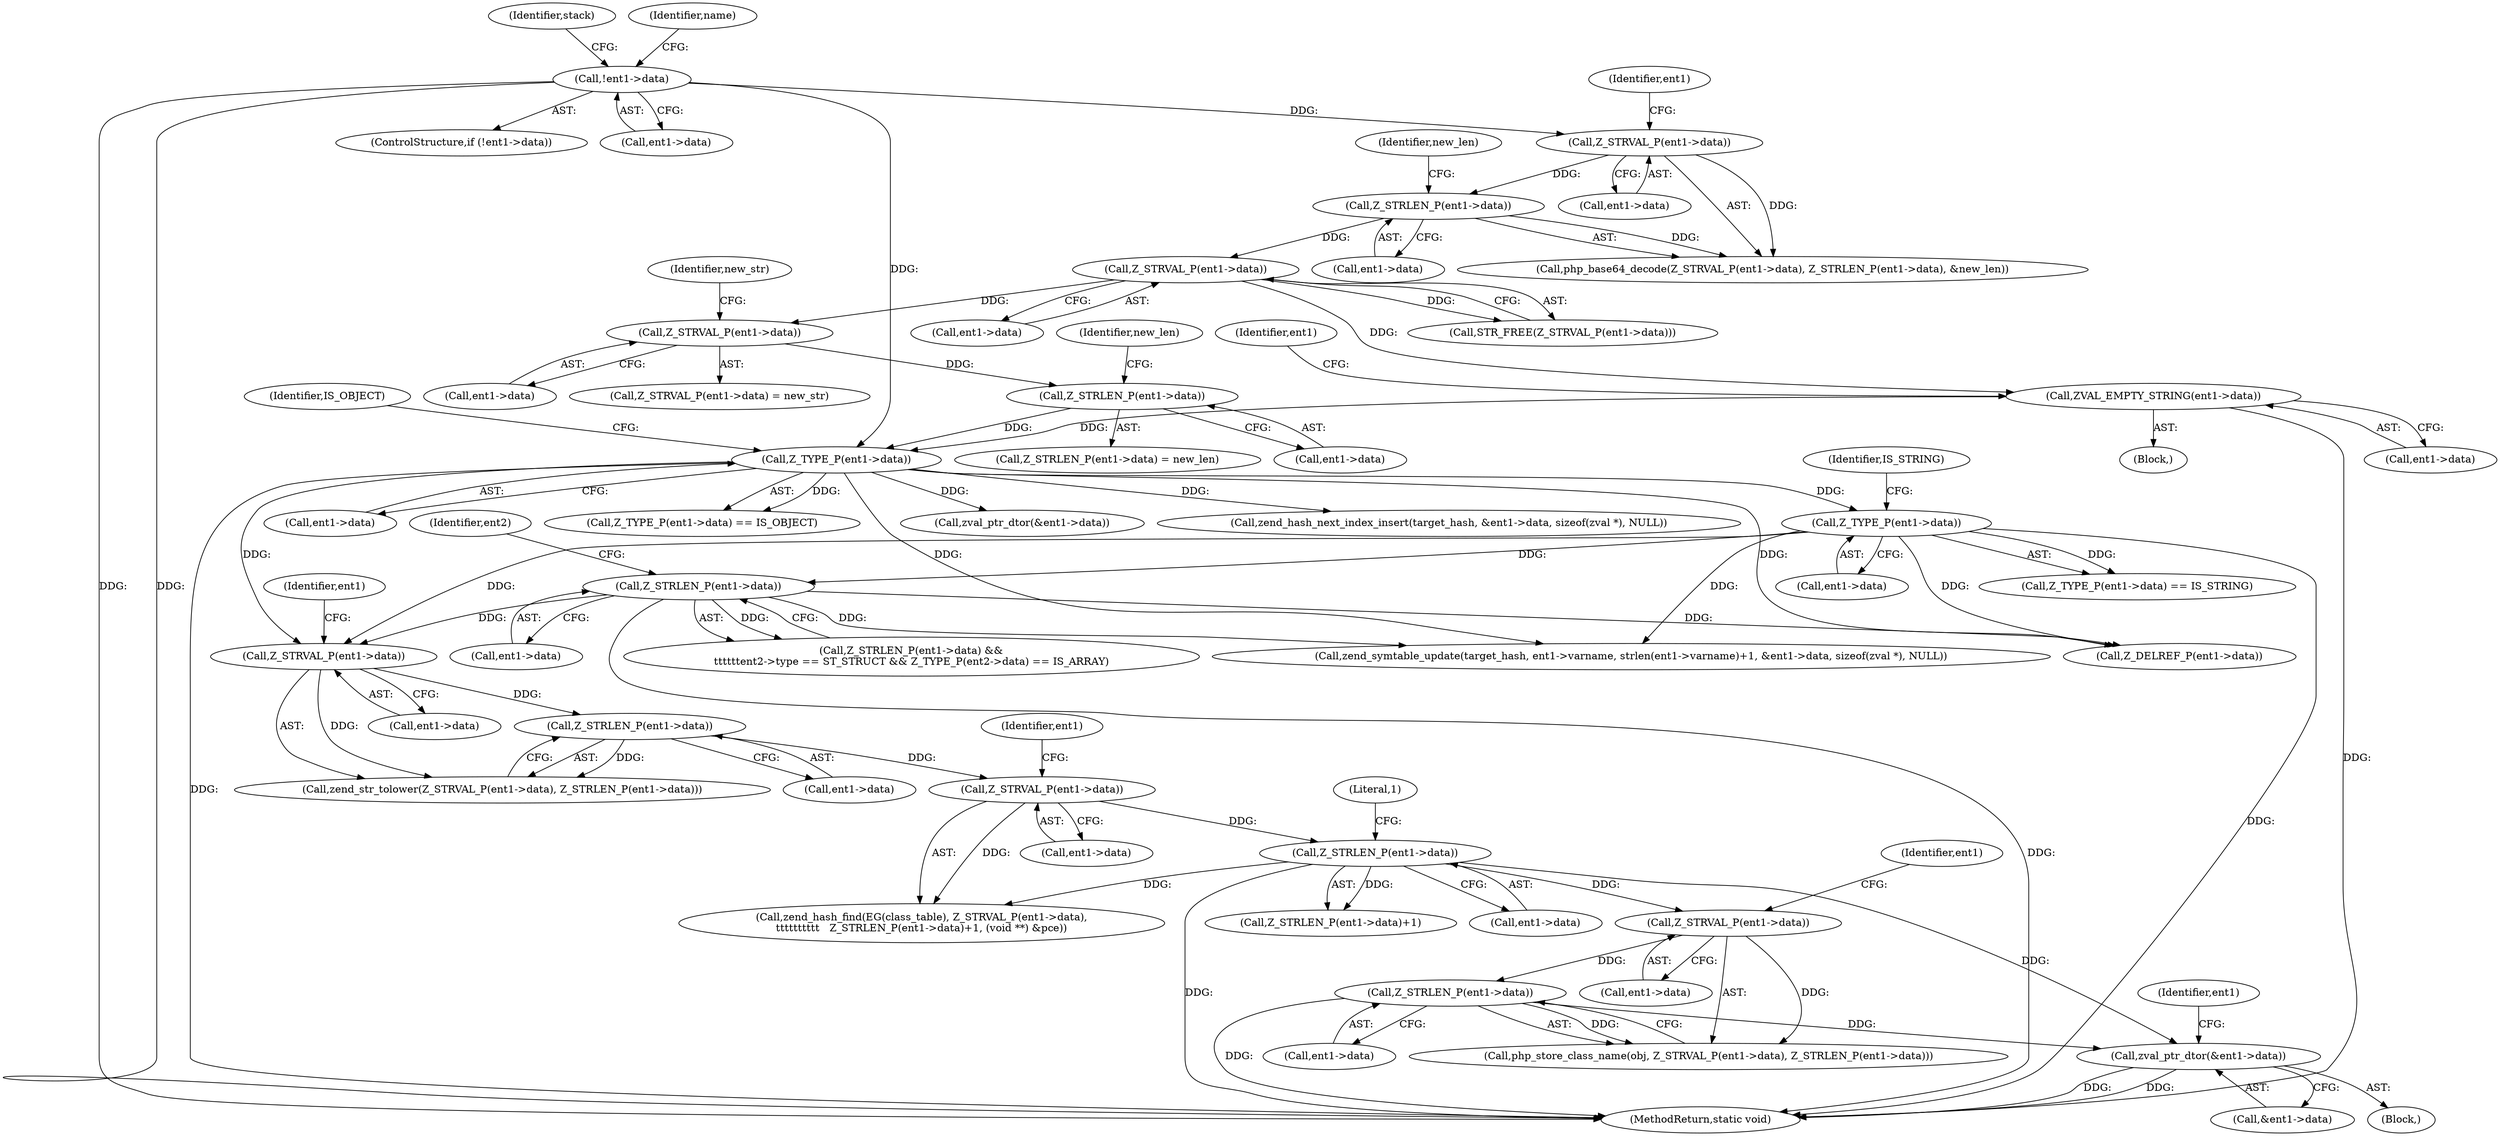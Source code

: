 digraph "0_php-src_a14fdb9746262549bbbb96abb87338bacd147e1b?w=1_0@pointer" {
"1000452" [label="(Call,zval_ptr_dtor(&ent1->data))"];
"1000405" [label="(Call,Z_STRLEN_P(ent1->data))"];
"1000400" [label="(Call,Z_STRVAL_P(ent1->data))"];
"1000391" [label="(Call,Z_STRLEN_P(ent1->data))"];
"1000387" [label="(Call,Z_STRVAL_P(ent1->data))"];
"1000264" [label="(Call,Z_TYPE_P(ent1->data))"];
"1000258" [label="(Call,ZVAL_EMPTY_STRING(ent1->data))"];
"1000237" [label="(Call,Z_STRVAL_P(ent1->data))"];
"1000230" [label="(Call,Z_STRLEN_P(ent1->data))"];
"1000226" [label="(Call,Z_STRVAL_P(ent1->data))"];
"1000186" [label="(Call,!ent1->data)"];
"1000251" [label="(Call,Z_STRLEN_P(ent1->data))"];
"1000245" [label="(Call,Z_STRVAL_P(ent1->data))"];
"1000365" [label="(Call,Z_STRLEN_P(ent1->data))"];
"1000359" [label="(Call,Z_TYPE_P(ent1->data))"];
"1000438" [label="(Call,Z_STRLEN_P(ent1->data))"];
"1000434" [label="(Call,Z_STRVAL_P(ent1->data))"];
"1000439" [label="(Call,ent1->data)"];
"1000387" [label="(Call,Z_STRVAL_P(ent1->data))"];
"1000388" [label="(Call,ent1->data)"];
"1000250" [label="(Call,Z_STRLEN_P(ent1->data) = new_len)"];
"1000315" [label="(Call,zval_ptr_dtor(&ent1->data))"];
"1000258" [label="(Call,ZVAL_EMPTY_STRING(ent1->data))"];
"1000246" [label="(Call,ent1->data)"];
"1000401" [label="(Call,ent1->data)"];
"1000186" [label="(Call,!ent1->data)"];
"1000257" [label="(Block,)"];
"1000232" [label="(Identifier,ent1)"];
"1000522" [label="(Call,zend_hash_next_index_insert(target_hash, &ent1->data, sizeof(zval *), NULL))"];
"1000366" [label="(Call,ent1->data)"];
"1000252" [label="(Call,ent1->data)"];
"1000194" [label="(Identifier,stack)"];
"1000386" [label="(Call,zend_str_tolower(Z_STRVAL_P(ent1->data), Z_STRLEN_P(ent1->data)))"];
"1000478" [label="(Call,Z_DELREF_P(ent1->data))"];
"1000215" [label="(Identifier,name)"];
"1000249" [label="(Identifier,new_str)"];
"1000381" [label="(Block,)"];
"1000372" [label="(Identifier,ent2)"];
"1000360" [label="(Call,ent1->data)"];
"1000498" [label="(Call,zend_symtable_update(target_hash, ent1->varname, strlen(ent1->varname)+1, &ent1->data, sizeof(zval *), NULL))"];
"1000225" [label="(Call,php_base64_decode(Z_STRVAL_P(ent1->data), Z_STRLEN_P(ent1->data), &new_len))"];
"1000518" [label="(Identifier,ent1)"];
"1000453" [label="(Call,&ent1->data)"];
"1000251" [label="(Call,Z_STRLEN_P(ent1->data))"];
"1000432" [label="(Call,php_store_class_name(obj, Z_STRVAL_P(ent1->data), Z_STRLEN_P(ent1->data)))"];
"1000359" [label="(Call,Z_TYPE_P(ent1->data))"];
"1000406" [label="(Call,ent1->data)"];
"1000391" [label="(Call,Z_STRLEN_P(ent1->data))"];
"1000264" [label="(Call,Z_TYPE_P(ent1->data))"];
"1000404" [label="(Call,Z_STRLEN_P(ent1->data)+1)"];
"1000409" [label="(Literal,1)"];
"1000452" [label="(Call,zval_ptr_dtor(&ent1->data))"];
"1000393" [label="(Identifier,ent1)"];
"1000237" [label="(Call,Z_STRVAL_P(ent1->data))"];
"1000230" [label="(Call,Z_STRLEN_P(ent1->data))"];
"1000245" [label="(Call,Z_STRVAL_P(ent1->data))"];
"1000266" [label="(Identifier,ent1)"];
"1000187" [label="(Call,ent1->data)"];
"1000265" [label="(Call,ent1->data)"];
"1000255" [label="(Identifier,new_len)"];
"1000235" [label="(Identifier,new_len)"];
"1000580" [label="(MethodReturn,static void)"];
"1000397" [label="(Call,zend_hash_find(EG(class_table), Z_STRVAL_P(ent1->data),\n\t\t\t\t\t\t\t\t\t\t   Z_STRLEN_P(ent1->data)+1, (void **) &pce))"];
"1000407" [label="(Identifier,ent1)"];
"1000400" [label="(Call,Z_STRVAL_P(ent1->data))"];
"1000244" [label="(Call,Z_STRVAL_P(ent1->data) = new_str)"];
"1000238" [label="(Call,ent1->data)"];
"1000434" [label="(Call,Z_STRVAL_P(ent1->data))"];
"1000268" [label="(Identifier,IS_OBJECT)"];
"1000365" [label="(Call,Z_STRLEN_P(ent1->data))"];
"1000263" [label="(Call,Z_TYPE_P(ent1->data) == IS_OBJECT)"];
"1000438" [label="(Call,Z_STRLEN_P(ent1->data))"];
"1000226" [label="(Call,Z_STRVAL_P(ent1->data))"];
"1000358" [label="(Call,Z_TYPE_P(ent1->data) == IS_STRING)"];
"1000231" [label="(Call,ent1->data)"];
"1000440" [label="(Identifier,ent1)"];
"1000259" [label="(Call,ent1->data)"];
"1000185" [label="(ControlStructure,if (!ent1->data))"];
"1000405" [label="(Call,Z_STRLEN_P(ent1->data))"];
"1000363" [label="(Identifier,IS_STRING)"];
"1000236" [label="(Call,STR_FREE(Z_STRVAL_P(ent1->data)))"];
"1000435" [label="(Call,ent1->data)"];
"1000392" [label="(Call,ent1->data)"];
"1000227" [label="(Call,ent1->data)"];
"1000364" [label="(Call,Z_STRLEN_P(ent1->data) &&\n\t\t\t\t\t\tent2->type == ST_STRUCT && Z_TYPE_P(ent2->data) == IS_ARRAY)"];
"1000452" -> "1000381"  [label="AST: "];
"1000452" -> "1000453"  [label="CFG: "];
"1000453" -> "1000452"  [label="AST: "];
"1000518" -> "1000452"  [label="CFG: "];
"1000452" -> "1000580"  [label="DDG: "];
"1000452" -> "1000580"  [label="DDG: "];
"1000405" -> "1000452"  [label="DDG: "];
"1000438" -> "1000452"  [label="DDG: "];
"1000405" -> "1000404"  [label="AST: "];
"1000405" -> "1000406"  [label="CFG: "];
"1000406" -> "1000405"  [label="AST: "];
"1000409" -> "1000405"  [label="CFG: "];
"1000405" -> "1000580"  [label="DDG: "];
"1000405" -> "1000397"  [label="DDG: "];
"1000405" -> "1000404"  [label="DDG: "];
"1000400" -> "1000405"  [label="DDG: "];
"1000405" -> "1000434"  [label="DDG: "];
"1000400" -> "1000397"  [label="AST: "];
"1000400" -> "1000401"  [label="CFG: "];
"1000401" -> "1000400"  [label="AST: "];
"1000407" -> "1000400"  [label="CFG: "];
"1000400" -> "1000397"  [label="DDG: "];
"1000391" -> "1000400"  [label="DDG: "];
"1000391" -> "1000386"  [label="AST: "];
"1000391" -> "1000392"  [label="CFG: "];
"1000392" -> "1000391"  [label="AST: "];
"1000386" -> "1000391"  [label="CFG: "];
"1000391" -> "1000386"  [label="DDG: "];
"1000387" -> "1000391"  [label="DDG: "];
"1000387" -> "1000386"  [label="AST: "];
"1000387" -> "1000388"  [label="CFG: "];
"1000388" -> "1000387"  [label="AST: "];
"1000393" -> "1000387"  [label="CFG: "];
"1000387" -> "1000386"  [label="DDG: "];
"1000264" -> "1000387"  [label="DDG: "];
"1000365" -> "1000387"  [label="DDG: "];
"1000359" -> "1000387"  [label="DDG: "];
"1000264" -> "1000263"  [label="AST: "];
"1000264" -> "1000265"  [label="CFG: "];
"1000265" -> "1000264"  [label="AST: "];
"1000268" -> "1000264"  [label="CFG: "];
"1000264" -> "1000580"  [label="DDG: "];
"1000264" -> "1000263"  [label="DDG: "];
"1000258" -> "1000264"  [label="DDG: "];
"1000186" -> "1000264"  [label="DDG: "];
"1000251" -> "1000264"  [label="DDG: "];
"1000264" -> "1000315"  [label="DDG: "];
"1000264" -> "1000359"  [label="DDG: "];
"1000264" -> "1000478"  [label="DDG: "];
"1000264" -> "1000498"  [label="DDG: "];
"1000264" -> "1000522"  [label="DDG: "];
"1000258" -> "1000257"  [label="AST: "];
"1000258" -> "1000259"  [label="CFG: "];
"1000259" -> "1000258"  [label="AST: "];
"1000266" -> "1000258"  [label="CFG: "];
"1000258" -> "1000580"  [label="DDG: "];
"1000237" -> "1000258"  [label="DDG: "];
"1000237" -> "1000236"  [label="AST: "];
"1000237" -> "1000238"  [label="CFG: "];
"1000238" -> "1000237"  [label="AST: "];
"1000236" -> "1000237"  [label="CFG: "];
"1000237" -> "1000236"  [label="DDG: "];
"1000230" -> "1000237"  [label="DDG: "];
"1000237" -> "1000245"  [label="DDG: "];
"1000230" -> "1000225"  [label="AST: "];
"1000230" -> "1000231"  [label="CFG: "];
"1000231" -> "1000230"  [label="AST: "];
"1000235" -> "1000230"  [label="CFG: "];
"1000230" -> "1000225"  [label="DDG: "];
"1000226" -> "1000230"  [label="DDG: "];
"1000226" -> "1000225"  [label="AST: "];
"1000226" -> "1000227"  [label="CFG: "];
"1000227" -> "1000226"  [label="AST: "];
"1000232" -> "1000226"  [label="CFG: "];
"1000226" -> "1000225"  [label="DDG: "];
"1000186" -> "1000226"  [label="DDG: "];
"1000186" -> "1000185"  [label="AST: "];
"1000186" -> "1000187"  [label="CFG: "];
"1000187" -> "1000186"  [label="AST: "];
"1000194" -> "1000186"  [label="CFG: "];
"1000215" -> "1000186"  [label="CFG: "];
"1000186" -> "1000580"  [label="DDG: "];
"1000186" -> "1000580"  [label="DDG: "];
"1000251" -> "1000250"  [label="AST: "];
"1000251" -> "1000252"  [label="CFG: "];
"1000252" -> "1000251"  [label="AST: "];
"1000255" -> "1000251"  [label="CFG: "];
"1000245" -> "1000251"  [label="DDG: "];
"1000245" -> "1000244"  [label="AST: "];
"1000245" -> "1000246"  [label="CFG: "];
"1000246" -> "1000245"  [label="AST: "];
"1000249" -> "1000245"  [label="CFG: "];
"1000365" -> "1000364"  [label="AST: "];
"1000365" -> "1000366"  [label="CFG: "];
"1000366" -> "1000365"  [label="AST: "];
"1000372" -> "1000365"  [label="CFG: "];
"1000364" -> "1000365"  [label="CFG: "];
"1000365" -> "1000580"  [label="DDG: "];
"1000365" -> "1000364"  [label="DDG: "];
"1000359" -> "1000365"  [label="DDG: "];
"1000365" -> "1000478"  [label="DDG: "];
"1000365" -> "1000498"  [label="DDG: "];
"1000359" -> "1000358"  [label="AST: "];
"1000359" -> "1000360"  [label="CFG: "];
"1000360" -> "1000359"  [label="AST: "];
"1000363" -> "1000359"  [label="CFG: "];
"1000359" -> "1000580"  [label="DDG: "];
"1000359" -> "1000358"  [label="DDG: "];
"1000359" -> "1000478"  [label="DDG: "];
"1000359" -> "1000498"  [label="DDG: "];
"1000438" -> "1000432"  [label="AST: "];
"1000438" -> "1000439"  [label="CFG: "];
"1000439" -> "1000438"  [label="AST: "];
"1000432" -> "1000438"  [label="CFG: "];
"1000438" -> "1000580"  [label="DDG: "];
"1000438" -> "1000432"  [label="DDG: "];
"1000434" -> "1000438"  [label="DDG: "];
"1000434" -> "1000432"  [label="AST: "];
"1000434" -> "1000435"  [label="CFG: "];
"1000435" -> "1000434"  [label="AST: "];
"1000440" -> "1000434"  [label="CFG: "];
"1000434" -> "1000432"  [label="DDG: "];
}
